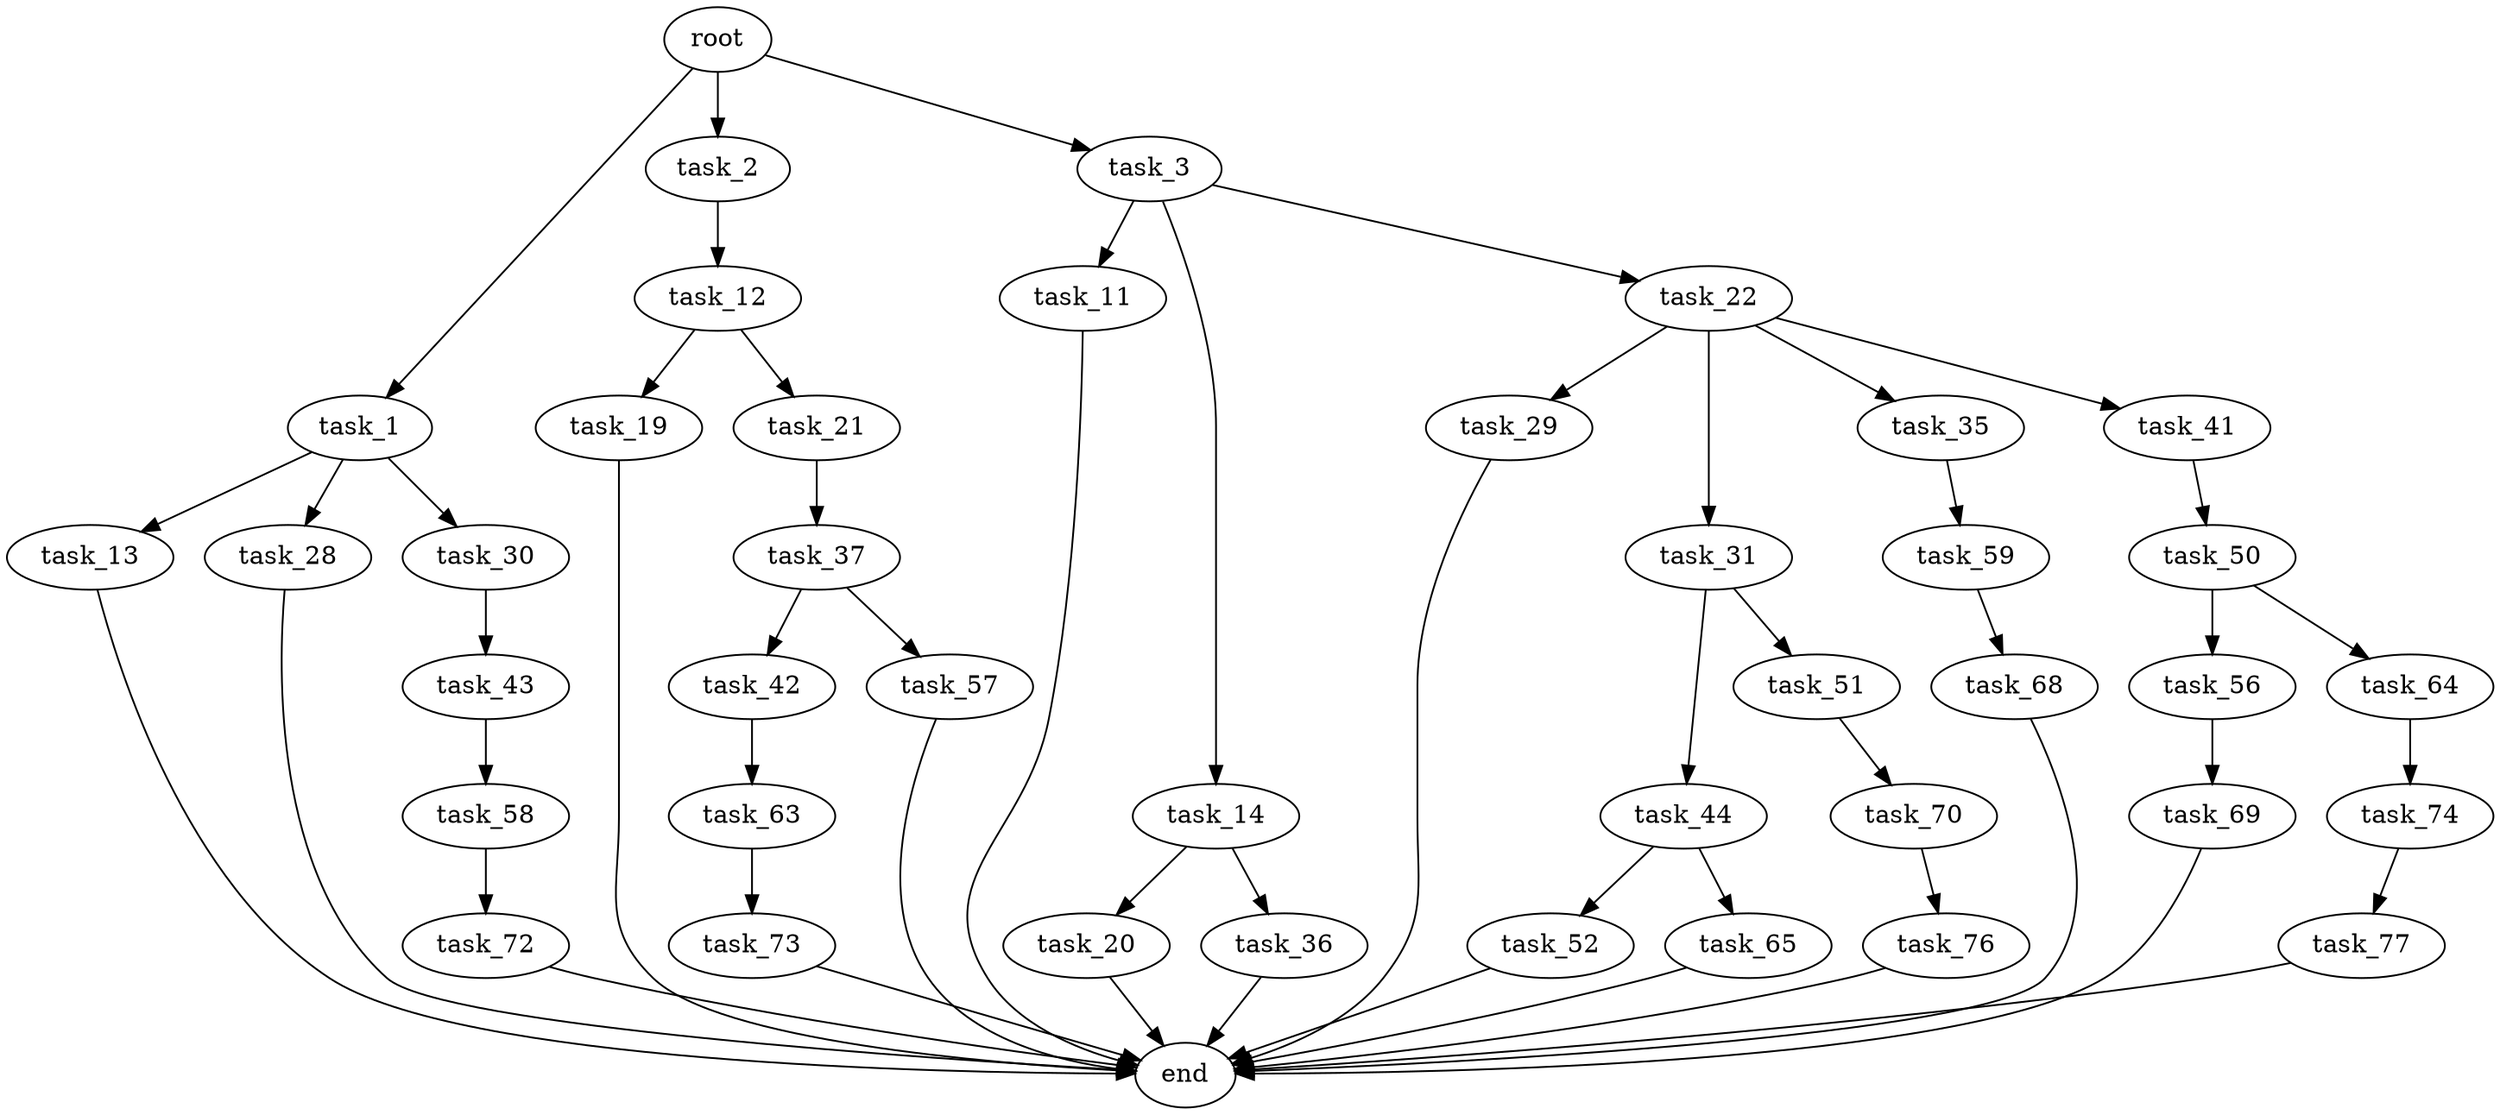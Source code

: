 digraph G {
  root [size="0.000000"];
  task_1 [size="534400904369.000000"];
  task_2 [size="1145336458886.000000"];
  task_3 [size="368293445632.000000"];
  task_11 [size="553106742845.000000"];
  task_12 [size="374592619295.000000"];
  task_13 [size="134217728000.000000"];
  task_14 [size="1171119425.000000"];
  task_19 [size="11010732703.000000"];
  task_20 [size="64418080500.000000"];
  task_21 [size="26054310203.000000"];
  task_22 [size="39833915653.000000"];
  task_28 [size="1073741824000.000000"];
  task_29 [size="582932617670.000000"];
  task_30 [size="68719476736.000000"];
  task_31 [size="1126840493.000000"];
  task_35 [size="53808417496.000000"];
  task_36 [size="808727284.000000"];
  task_37 [size="4484268429.000000"];
  task_41 [size="39599044137.000000"];
  task_42 [size="8589934592.000000"];
  task_43 [size="1073741824000.000000"];
  task_44 [size="68719476736.000000"];
  task_50 [size="47906166426.000000"];
  task_51 [size="1207868259.000000"];
  task_52 [size="452909128617.000000"];
  task_56 [size="1073741824000.000000"];
  task_57 [size="68719476736.000000"];
  task_58 [size="1151932398.000000"];
  task_59 [size="33634963488.000000"];
  task_63 [size="4800791356.000000"];
  task_64 [size="6528529889.000000"];
  task_65 [size="8589934592.000000"];
  task_68 [size="231928233984.000000"];
  task_69 [size="19282497316.000000"];
  task_70 [size="8364884868.000000"];
  task_72 [size="193095198947.000000"];
  task_73 [size="1015475145.000000"];
  task_74 [size="782757789696.000000"];
  task_76 [size="2124025629.000000"];
  task_77 [size="8626392002.000000"];
  end [size="0.000000"];

  root -> task_1 [size="1.000000"];
  root -> task_2 [size="1.000000"];
  root -> task_3 [size="1.000000"];
  task_1 -> task_13 [size="838860800.000000"];
  task_1 -> task_28 [size="838860800.000000"];
  task_1 -> task_30 [size="838860800.000000"];
  task_2 -> task_12 [size="838860800.000000"];
  task_3 -> task_11 [size="411041792.000000"];
  task_3 -> task_14 [size="411041792.000000"];
  task_3 -> task_22 [size="411041792.000000"];
  task_11 -> end [size="1.000000"];
  task_12 -> task_19 [size="838860800.000000"];
  task_12 -> task_21 [size="838860800.000000"];
  task_13 -> end [size="1.000000"];
  task_14 -> task_20 [size="75497472.000000"];
  task_14 -> task_36 [size="75497472.000000"];
  task_19 -> end [size="1.000000"];
  task_20 -> end [size="1.000000"];
  task_21 -> task_37 [size="411041792.000000"];
  task_22 -> task_29 [size="679477248.000000"];
  task_22 -> task_31 [size="679477248.000000"];
  task_22 -> task_35 [size="679477248.000000"];
  task_22 -> task_41 [size="679477248.000000"];
  task_28 -> end [size="1.000000"];
  task_29 -> end [size="1.000000"];
  task_30 -> task_43 [size="134217728.000000"];
  task_31 -> task_44 [size="33554432.000000"];
  task_31 -> task_51 [size="33554432.000000"];
  task_35 -> task_59 [size="75497472.000000"];
  task_36 -> end [size="1.000000"];
  task_37 -> task_42 [size="134217728.000000"];
  task_37 -> task_57 [size="134217728.000000"];
  task_41 -> task_50 [size="33554432.000000"];
  task_42 -> task_63 [size="33554432.000000"];
  task_43 -> task_58 [size="838860800.000000"];
  task_44 -> task_52 [size="134217728.000000"];
  task_44 -> task_65 [size="134217728.000000"];
  task_50 -> task_56 [size="134217728.000000"];
  task_50 -> task_64 [size="134217728.000000"];
  task_51 -> task_70 [size="75497472.000000"];
  task_52 -> end [size="1.000000"];
  task_56 -> task_69 [size="838860800.000000"];
  task_57 -> end [size="1.000000"];
  task_58 -> task_72 [size="75497472.000000"];
  task_59 -> task_68 [size="536870912.000000"];
  task_63 -> task_73 [size="75497472.000000"];
  task_64 -> task_74 [size="209715200.000000"];
  task_65 -> end [size="1.000000"];
  task_68 -> end [size="1.000000"];
  task_69 -> end [size="1.000000"];
  task_70 -> task_76 [size="134217728.000000"];
  task_72 -> end [size="1.000000"];
  task_73 -> end [size="1.000000"];
  task_74 -> task_77 [size="679477248.000000"];
  task_76 -> end [size="1.000000"];
  task_77 -> end [size="1.000000"];
}
